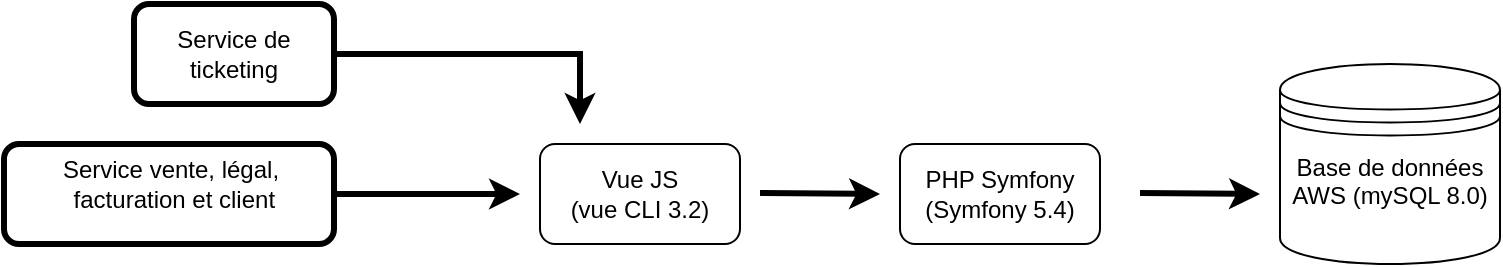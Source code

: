 <mxfile version="20.3.0" type="github">
  <diagram id="JNVbgqYIRuARaCZmSSz4" name="Page-1">
    <mxGraphModel dx="1422" dy="724" grid="1" gridSize="10" guides="1" tooltips="1" connect="1" arrows="1" fold="1" page="1" pageScale="1" pageWidth="827" pageHeight="1169" math="0" shadow="0">
      <root>
        <mxCell id="0" />
        <mxCell id="1" parent="0" />
        <mxCell id="7YNZsPMPIIOZVxPNQjGd-21" value="&lt;div&gt;Service vente, légal,&lt;/div&gt;&lt;div&gt;&amp;nbsp;facturation et client&lt;/div&gt;" style="text;html=1;align=center;verticalAlign=middle;resizable=0;points=[];autosize=1;strokeColor=none;fillColor=none;" parent="1" vertex="1">
          <mxGeometry x="39.5" y="80" width="130" height="40" as="geometry" />
        </mxCell>
        <mxCell id="7YNZsPMPIIOZVxPNQjGd-26" value="&lt;div&gt;Base de données AWS (mySQL 8.0)&lt;br&gt;&lt;/div&gt;&lt;div&gt;&amp;nbsp;&lt;br&gt;&lt;/div&gt;" style="shape=datastore;whiteSpace=wrap;html=1;" parent="1" vertex="1">
          <mxGeometry x="660" y="40" width="110" height="100" as="geometry" />
        </mxCell>
        <mxCell id="7YNZsPMPIIOZVxPNQjGd-39" value="" style="rounded=1;whiteSpace=wrap;html=1;fontFamily=Helvetica;fontSize=12;strokeWidth=3;fillColor=none;" parent="1" vertex="1">
          <mxGeometry x="22" y="80" width="165" height="50" as="geometry" />
        </mxCell>
        <mxCell id="7YNZsPMPIIOZVxPNQjGd-40" value="" style="endArrow=classic;html=1;rounded=0;fontFamily=Helvetica;fontSize=12;exitX=1;exitY=0.5;exitDx=0;exitDy=0;strokeWidth=3;startArrow=none;startFill=0;" parent="1" source="7YNZsPMPIIOZVxPNQjGd-39" edge="1">
          <mxGeometry width="50" height="50" relative="1" as="geometry">
            <mxPoint x="214.5" y="100" as="sourcePoint" />
            <mxPoint x="280" y="105" as="targetPoint" />
          </mxGeometry>
        </mxCell>
        <mxCell id="KoBRVoQc2zUMJ1ziJs0O-3" value="&lt;div&gt;Service de &lt;br&gt;&lt;/div&gt;&lt;div&gt;ticketing&lt;/div&gt;" style="rounded=1;whiteSpace=wrap;html=1;fontFamily=Helvetica;fontSize=12;strokeWidth=3;fillColor=none;" parent="1" vertex="1">
          <mxGeometry x="87" y="10" width="100" height="50" as="geometry" />
        </mxCell>
        <mxCell id="KoBRVoQc2zUMJ1ziJs0O-5" value="" style="endArrow=classic;html=1;rounded=0;fontFamily=Helvetica;fontSize=12;exitX=1;exitY=0.5;exitDx=0;exitDy=0;strokeWidth=3;startArrow=none;startFill=0;" parent="1" source="KoBRVoQc2zUMJ1ziJs0O-3" edge="1">
          <mxGeometry width="50" height="50" relative="1" as="geometry">
            <mxPoint x="197" y="110" as="sourcePoint" />
            <mxPoint x="310" y="70" as="targetPoint" />
            <Array as="points">
              <mxPoint x="310" y="35" />
            </Array>
          </mxGeometry>
        </mxCell>
        <mxCell id="uO7OUFfLVmuDSHnriEkG-1" value="&lt;div&gt;Vue JS &lt;br&gt;&lt;/div&gt;&lt;div&gt;(vue CLI 3.2)&lt;/div&gt;" style="rounded=1;whiteSpace=wrap;html=1;fontFamily=Helvetica;fontSize=12;strokeWidth=1;fillColor=none;" parent="1" vertex="1">
          <mxGeometry x="290" y="80" width="100" height="50" as="geometry" />
        </mxCell>
        <mxCell id="uO7OUFfLVmuDSHnriEkG-2" value="&lt;div&gt;PHP Symfony&lt;/div&gt;&lt;div&gt;(Symfony 5.4)&lt;br&gt;&lt;/div&gt;" style="rounded=1;whiteSpace=wrap;html=1;fontFamily=Helvetica;fontSize=12;strokeWidth=1;fillColor=none;" parent="1" vertex="1">
          <mxGeometry x="470" y="80" width="100" height="50" as="geometry" />
        </mxCell>
        <mxCell id="uO7OUFfLVmuDSHnriEkG-3" value="" style="endArrow=classic;html=1;rounded=0;fontFamily=Helvetica;fontSize=12;exitX=1;exitY=0.5;exitDx=0;exitDy=0;strokeWidth=3;startArrow=none;startFill=0;" parent="1" edge="1">
          <mxGeometry width="50" height="50" relative="1" as="geometry">
            <mxPoint x="400" y="104.5" as="sourcePoint" />
            <mxPoint x="460" y="105" as="targetPoint" />
          </mxGeometry>
        </mxCell>
        <mxCell id="uO7OUFfLVmuDSHnriEkG-4" value="" style="endArrow=classic;html=1;rounded=0;fontFamily=Helvetica;fontSize=12;exitX=1;exitY=0.5;exitDx=0;exitDy=0;strokeWidth=3;startArrow=none;startFill=0;" parent="1" edge="1">
          <mxGeometry width="50" height="50" relative="1" as="geometry">
            <mxPoint x="590" y="104.5" as="sourcePoint" />
            <mxPoint x="650" y="105" as="targetPoint" />
          </mxGeometry>
        </mxCell>
      </root>
    </mxGraphModel>
  </diagram>
</mxfile>
